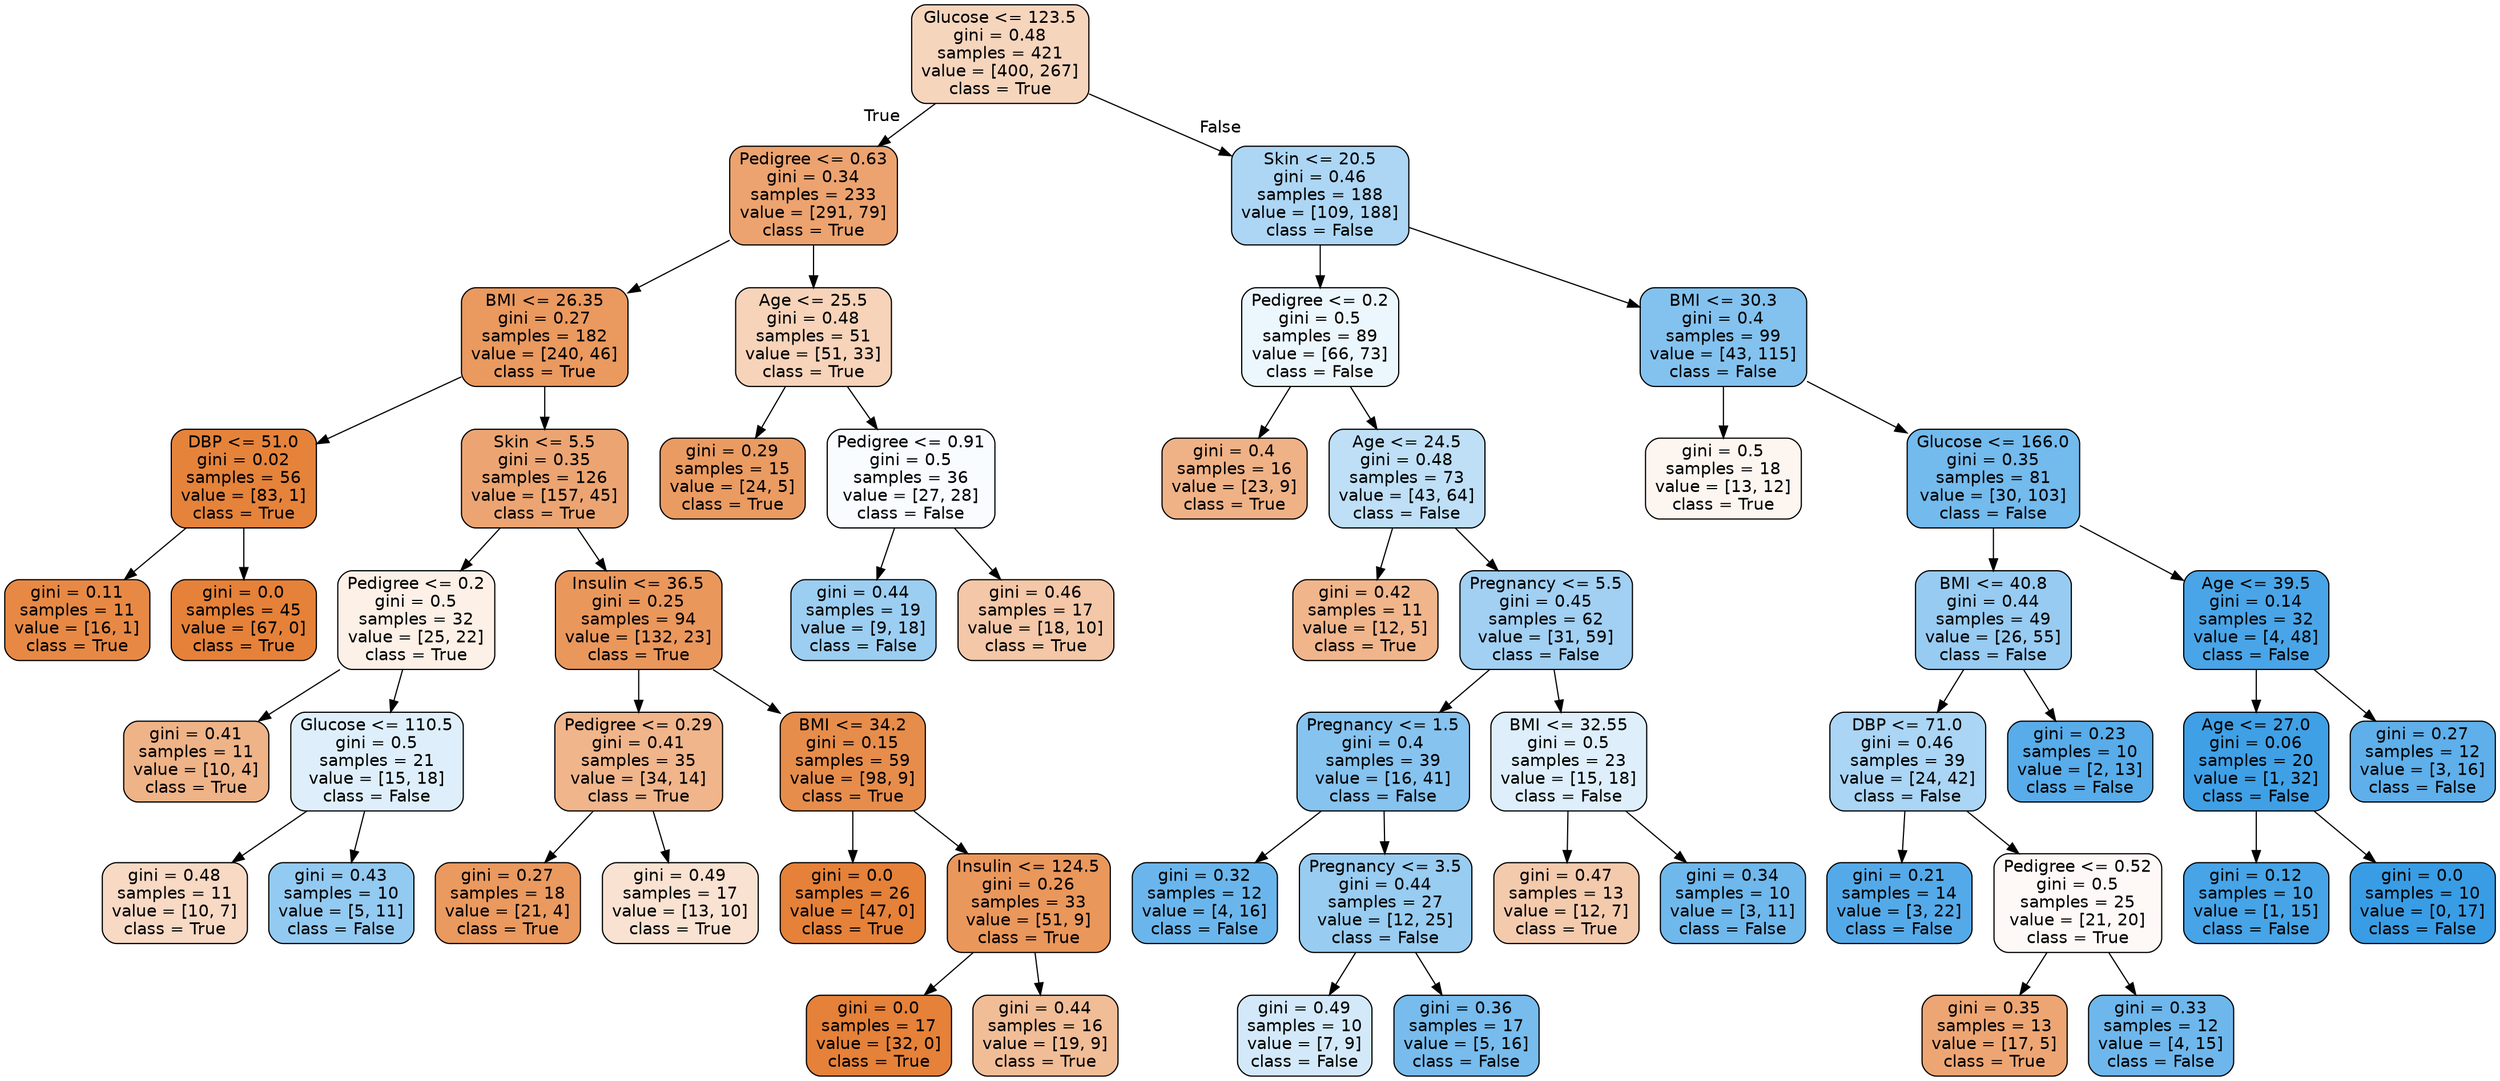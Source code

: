 digraph Tree {
node [shape=box, style="filled, rounded", color="black", fontname=helvetica] ;
edge [fontname=helvetica] ;
0 [label="Glucose <= 123.5\ngini = 0.48\nsamples = 421\nvalue = [400, 267]\nclass = True", fillcolor="#f6d5bd"] ;
1 [label="Pedigree <= 0.63\ngini = 0.34\nsamples = 233\nvalue = [291, 79]\nclass = True", fillcolor="#eca36f"] ;
0 -> 1 [labeldistance=2.5, labelangle=45, headlabel="True"] ;
2 [label="BMI <= 26.35\ngini = 0.27\nsamples = 182\nvalue = [240, 46]\nclass = True", fillcolor="#ea995f"] ;
1 -> 2 ;
3 [label="DBP <= 51.0\ngini = 0.02\nsamples = 56\nvalue = [83, 1]\nclass = True", fillcolor="#e5833b"] ;
2 -> 3 ;
4 [label="gini = 0.11\nsamples = 11\nvalue = [16, 1]\nclass = True", fillcolor="#e78945"] ;
3 -> 4 ;
5 [label="gini = 0.0\nsamples = 45\nvalue = [67, 0]\nclass = True", fillcolor="#e58139"] ;
3 -> 5 ;
6 [label="Skin <= 5.5\ngini = 0.35\nsamples = 126\nvalue = [157, 45]\nclass = True", fillcolor="#eca572"] ;
2 -> 6 ;
7 [label="Pedigree <= 0.2\ngini = 0.5\nsamples = 32\nvalue = [25, 22]\nclass = True", fillcolor="#fcf0e7"] ;
6 -> 7 ;
8 [label="gini = 0.41\nsamples = 11\nvalue = [10, 4]\nclass = True", fillcolor="#efb388"] ;
7 -> 8 ;
9 [label="Glucose <= 110.5\ngini = 0.5\nsamples = 21\nvalue = [15, 18]\nclass = False", fillcolor="#deeffb"] ;
7 -> 9 ;
10 [label="gini = 0.48\nsamples = 11\nvalue = [10, 7]\nclass = True", fillcolor="#f7d9c4"] ;
9 -> 10 ;
11 [label="gini = 0.43\nsamples = 10\nvalue = [5, 11]\nclass = False", fillcolor="#93caf1"] ;
9 -> 11 ;
12 [label="Insulin <= 36.5\ngini = 0.25\nsamples = 94\nvalue = [132, 23]\nclass = True", fillcolor="#ea975c"] ;
6 -> 12 ;
13 [label="Pedigree <= 0.29\ngini = 0.41\nsamples = 35\nvalue = [34, 14]\nclass = True", fillcolor="#f0b58b"] ;
12 -> 13 ;
14 [label="gini = 0.27\nsamples = 18\nvalue = [21, 4]\nclass = True", fillcolor="#ea995f"] ;
13 -> 14 ;
15 [label="gini = 0.49\nsamples = 17\nvalue = [13, 10]\nclass = True", fillcolor="#f9e2d1"] ;
13 -> 15 ;
16 [label="BMI <= 34.2\ngini = 0.15\nsamples = 59\nvalue = [98, 9]\nclass = True", fillcolor="#e78d4b"] ;
12 -> 16 ;
17 [label="gini = 0.0\nsamples = 26\nvalue = [47, 0]\nclass = True", fillcolor="#e58139"] ;
16 -> 17 ;
18 [label="Insulin <= 124.5\ngini = 0.26\nsamples = 33\nvalue = [51, 9]\nclass = True", fillcolor="#ea975c"] ;
16 -> 18 ;
19 [label="gini = 0.0\nsamples = 17\nvalue = [32, 0]\nclass = True", fillcolor="#e58139"] ;
18 -> 19 ;
20 [label="gini = 0.44\nsamples = 16\nvalue = [19, 9]\nclass = True", fillcolor="#f1bd97"] ;
18 -> 20 ;
21 [label="Age <= 25.5\ngini = 0.48\nsamples = 51\nvalue = [51, 33]\nclass = True", fillcolor="#f6d3b9"] ;
1 -> 21 ;
22 [label="gini = 0.29\nsamples = 15\nvalue = [24, 5]\nclass = True", fillcolor="#ea9b62"] ;
21 -> 22 ;
23 [label="Pedigree <= 0.91\ngini = 0.5\nsamples = 36\nvalue = [27, 28]\nclass = False", fillcolor="#f8fcfe"] ;
21 -> 23 ;
24 [label="gini = 0.44\nsamples = 19\nvalue = [9, 18]\nclass = False", fillcolor="#9ccef2"] ;
23 -> 24 ;
25 [label="gini = 0.46\nsamples = 17\nvalue = [18, 10]\nclass = True", fillcolor="#f3c7a7"] ;
23 -> 25 ;
26 [label="Skin <= 20.5\ngini = 0.46\nsamples = 188\nvalue = [109, 188]\nclass = False", fillcolor="#acd6f4"] ;
0 -> 26 [labeldistance=2.5, labelangle=-45, headlabel="False"] ;
27 [label="Pedigree <= 0.2\ngini = 0.5\nsamples = 89\nvalue = [66, 73]\nclass = False", fillcolor="#ecf6fd"] ;
26 -> 27 ;
28 [label="gini = 0.4\nsamples = 16\nvalue = [23, 9]\nclass = True", fillcolor="#efb286"] ;
27 -> 28 ;
29 [label="Age <= 24.5\ngini = 0.48\nsamples = 73\nvalue = [43, 64]\nclass = False", fillcolor="#bedff6"] ;
27 -> 29 ;
30 [label="gini = 0.42\nsamples = 11\nvalue = [12, 5]\nclass = True", fillcolor="#f0b58b"] ;
29 -> 30 ;
31 [label="Pregnancy <= 5.5\ngini = 0.45\nsamples = 62\nvalue = [31, 59]\nclass = False", fillcolor="#a1d0f3"] ;
29 -> 31 ;
32 [label="Pregnancy <= 1.5\ngini = 0.4\nsamples = 39\nvalue = [16, 41]\nclass = False", fillcolor="#86c3ef"] ;
31 -> 32 ;
33 [label="gini = 0.32\nsamples = 12\nvalue = [4, 16]\nclass = False", fillcolor="#6ab6ec"] ;
32 -> 33 ;
34 [label="Pregnancy <= 3.5\ngini = 0.44\nsamples = 27\nvalue = [12, 25]\nclass = False", fillcolor="#98ccf1"] ;
32 -> 34 ;
35 [label="gini = 0.49\nsamples = 10\nvalue = [7, 9]\nclass = False", fillcolor="#d3e9f9"] ;
34 -> 35 ;
36 [label="gini = 0.36\nsamples = 17\nvalue = [5, 16]\nclass = False", fillcolor="#77bced"] ;
34 -> 36 ;
37 [label="BMI <= 32.55\ngini = 0.5\nsamples = 23\nvalue = [15, 18]\nclass = False", fillcolor="#deeffb"] ;
31 -> 37 ;
38 [label="gini = 0.47\nsamples = 13\nvalue = [12, 7]\nclass = True", fillcolor="#f4caac"] ;
37 -> 38 ;
39 [label="gini = 0.34\nsamples = 10\nvalue = [3, 11]\nclass = False", fillcolor="#6fb8ec"] ;
37 -> 39 ;
40 [label="BMI <= 30.3\ngini = 0.4\nsamples = 99\nvalue = [43, 115]\nclass = False", fillcolor="#83c2ef"] ;
26 -> 40 ;
41 [label="gini = 0.5\nsamples = 18\nvalue = [13, 12]\nclass = True", fillcolor="#fdf5f0"] ;
40 -> 41 ;
42 [label="Glucose <= 166.0\ngini = 0.35\nsamples = 81\nvalue = [30, 103]\nclass = False", fillcolor="#73baed"] ;
40 -> 42 ;
43 [label="BMI <= 40.8\ngini = 0.44\nsamples = 49\nvalue = [26, 55]\nclass = False", fillcolor="#97cbf1"] ;
42 -> 43 ;
44 [label="DBP <= 71.0\ngini = 0.46\nsamples = 39\nvalue = [24, 42]\nclass = False", fillcolor="#aad5f4"] ;
43 -> 44 ;
45 [label="gini = 0.21\nsamples = 14\nvalue = [3, 22]\nclass = False", fillcolor="#54aae9"] ;
44 -> 45 ;
46 [label="Pedigree <= 0.52\ngini = 0.5\nsamples = 25\nvalue = [21, 20]\nclass = True", fillcolor="#fef9f6"] ;
44 -> 46 ;
47 [label="gini = 0.35\nsamples = 13\nvalue = [17, 5]\nclass = True", fillcolor="#eda673"] ;
46 -> 47 ;
48 [label="gini = 0.33\nsamples = 12\nvalue = [4, 15]\nclass = False", fillcolor="#6eb7ec"] ;
46 -> 48 ;
49 [label="gini = 0.23\nsamples = 10\nvalue = [2, 13]\nclass = False", fillcolor="#57ace9"] ;
43 -> 49 ;
50 [label="Age <= 39.5\ngini = 0.14\nsamples = 32\nvalue = [4, 48]\nclass = False", fillcolor="#49a5e7"] ;
42 -> 50 ;
51 [label="Age <= 27.0\ngini = 0.06\nsamples = 20\nvalue = [1, 32]\nclass = False", fillcolor="#3fa0e6"] ;
50 -> 51 ;
52 [label="gini = 0.12\nsamples = 10\nvalue = [1, 15]\nclass = False", fillcolor="#46a4e7"] ;
51 -> 52 ;
53 [label="gini = 0.0\nsamples = 10\nvalue = [0, 17]\nclass = False", fillcolor="#399de5"] ;
51 -> 53 ;
54 [label="gini = 0.27\nsamples = 12\nvalue = [3, 16]\nclass = False", fillcolor="#5eafea"] ;
50 -> 54 ;
}